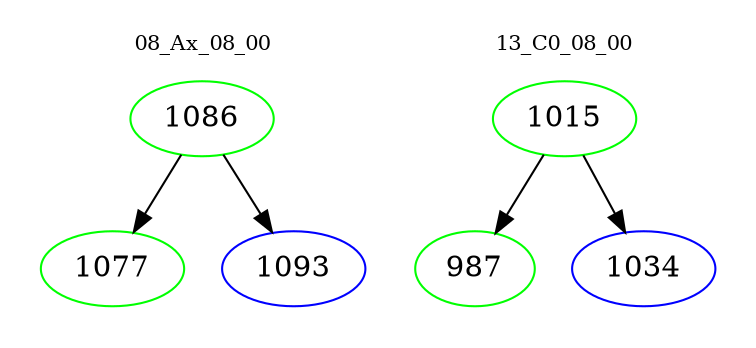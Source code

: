 digraph{
subgraph cluster_0 {
color = white
label = "08_Ax_08_00";
fontsize=10;
T0_1086 [label="1086", color="green"]
T0_1086 -> T0_1077 [color="black"]
T0_1077 [label="1077", color="green"]
T0_1086 -> T0_1093 [color="black"]
T0_1093 [label="1093", color="blue"]
}
subgraph cluster_1 {
color = white
label = "13_C0_08_00";
fontsize=10;
T1_1015 [label="1015", color="green"]
T1_1015 -> T1_987 [color="black"]
T1_987 [label="987", color="green"]
T1_1015 -> T1_1034 [color="black"]
T1_1034 [label="1034", color="blue"]
}
}
